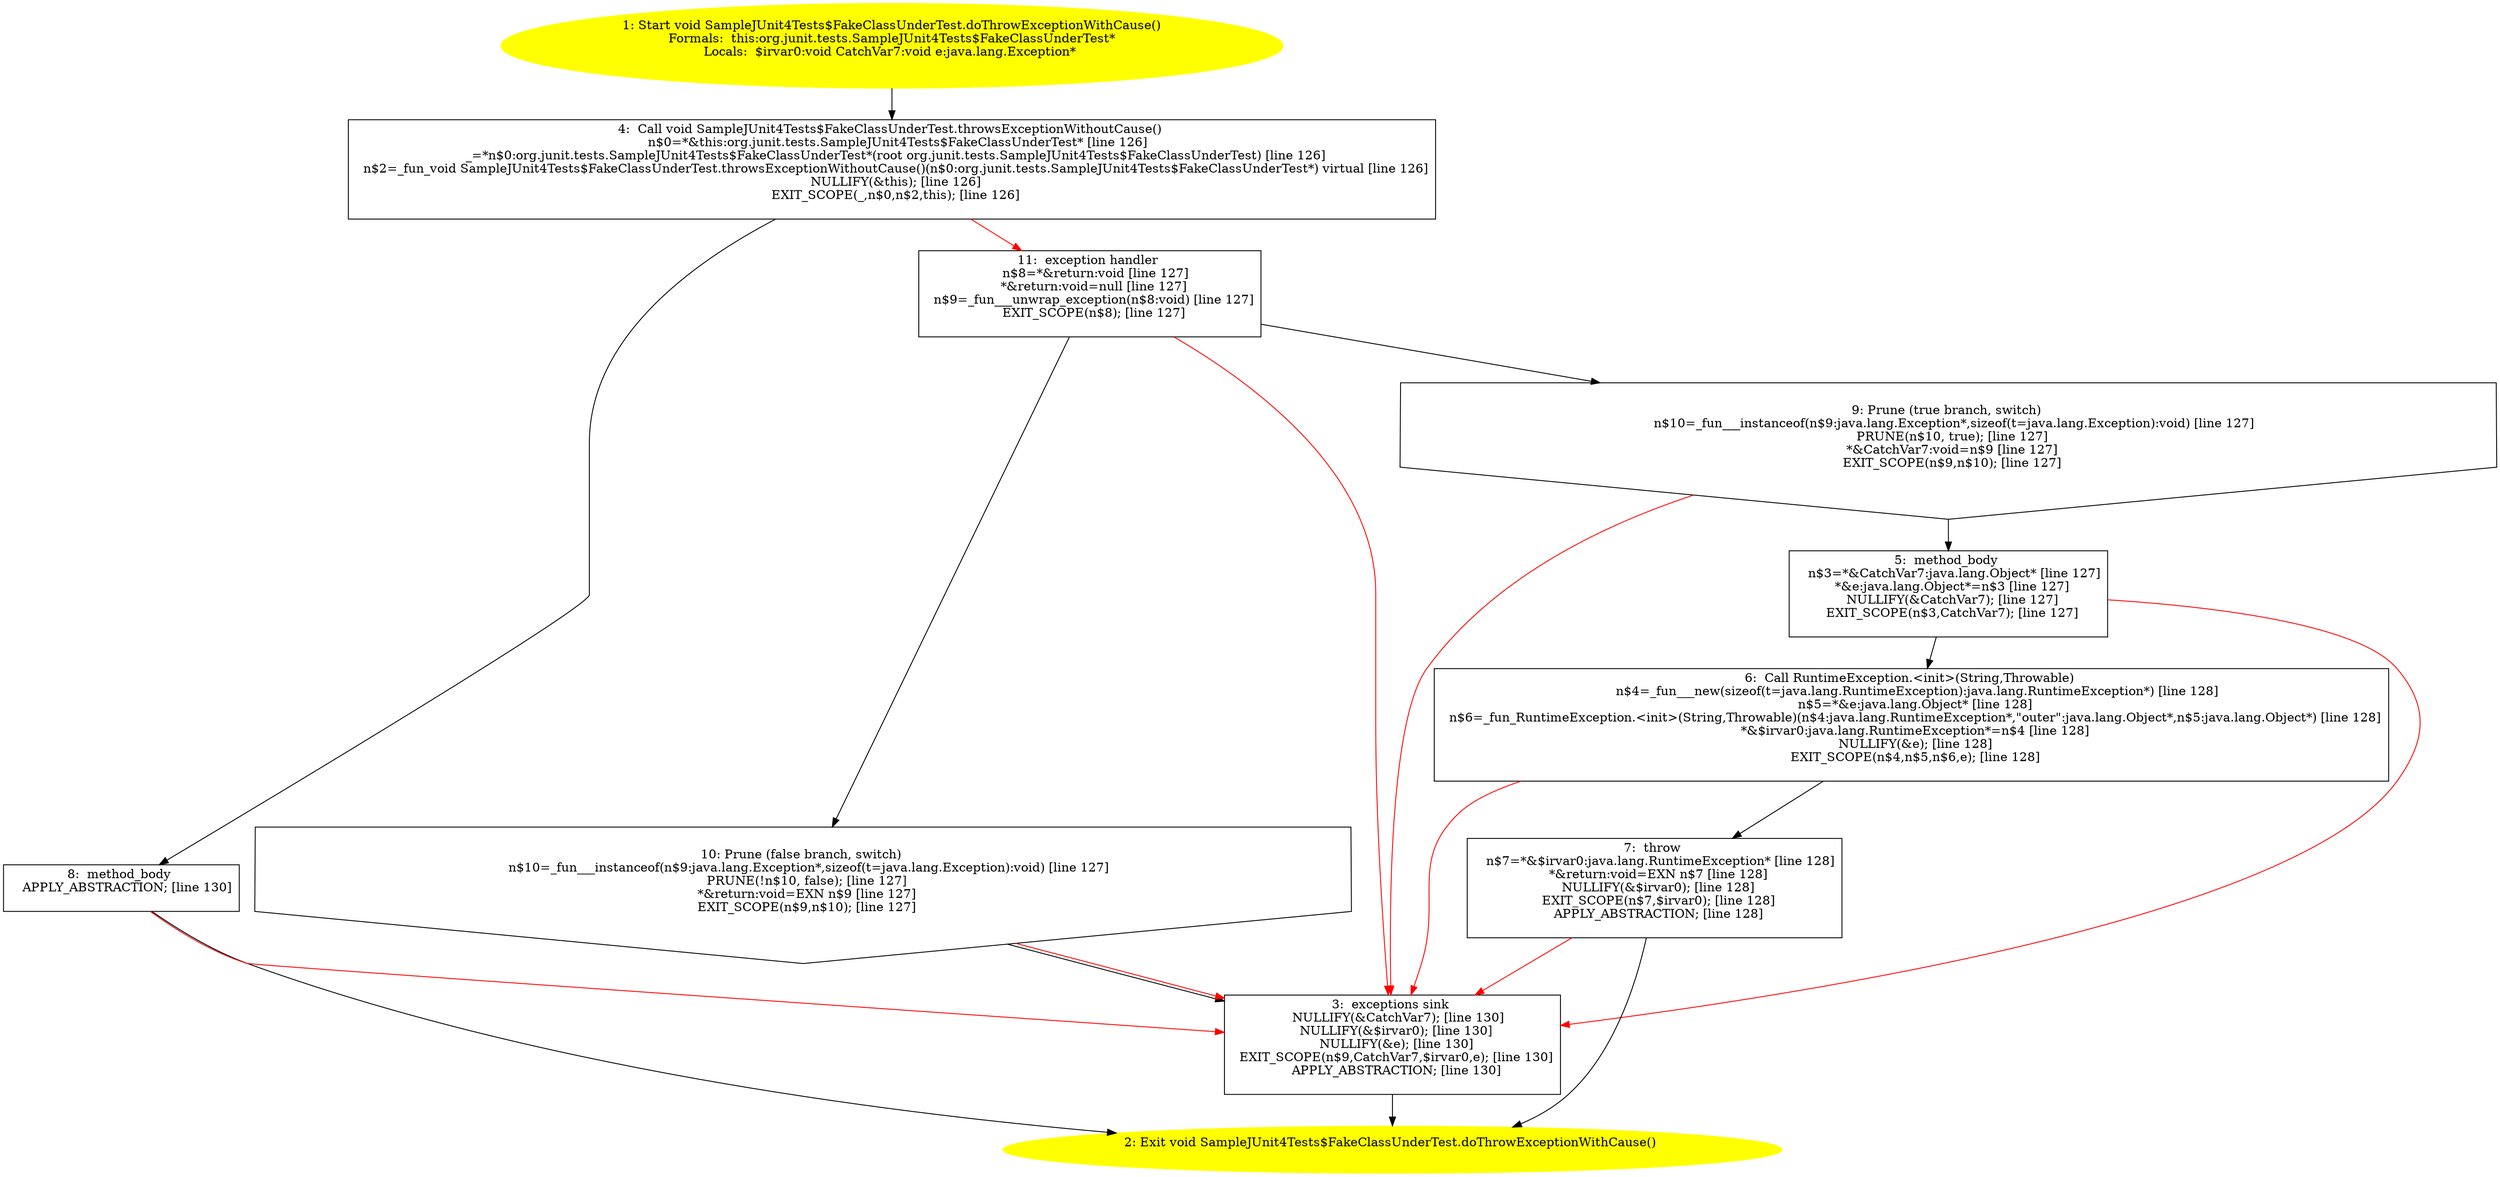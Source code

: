 /* @generated */
digraph cfg {
"org.junit.tests.SampleJUnit4Tests$FakeClassUnderTest.doThrowExceptionWithCause():void.467882f8d5be5e4fbeabd4020dd1260c_1" [label="1: Start void SampleJUnit4Tests$FakeClassUnderTest.doThrowExceptionWithCause()\nFormals:  this:org.junit.tests.SampleJUnit4Tests$FakeClassUnderTest*\nLocals:  $irvar0:void CatchVar7:void e:java.lang.Exception* \n  " color=yellow style=filled]
	

	 "org.junit.tests.SampleJUnit4Tests$FakeClassUnderTest.doThrowExceptionWithCause():void.467882f8d5be5e4fbeabd4020dd1260c_1" -> "org.junit.tests.SampleJUnit4Tests$FakeClassUnderTest.doThrowExceptionWithCause():void.467882f8d5be5e4fbeabd4020dd1260c_4" ;
"org.junit.tests.SampleJUnit4Tests$FakeClassUnderTest.doThrowExceptionWithCause():void.467882f8d5be5e4fbeabd4020dd1260c_2" [label="2: Exit void SampleJUnit4Tests$FakeClassUnderTest.doThrowExceptionWithCause() \n  " color=yellow style=filled]
	

"org.junit.tests.SampleJUnit4Tests$FakeClassUnderTest.doThrowExceptionWithCause():void.467882f8d5be5e4fbeabd4020dd1260c_3" [label="3:  exceptions sink \n   NULLIFY(&CatchVar7); [line 130]\n  NULLIFY(&$irvar0); [line 130]\n  NULLIFY(&e); [line 130]\n  EXIT_SCOPE(n$9,CatchVar7,$irvar0,e); [line 130]\n  APPLY_ABSTRACTION; [line 130]\n " shape="box"]
	

	 "org.junit.tests.SampleJUnit4Tests$FakeClassUnderTest.doThrowExceptionWithCause():void.467882f8d5be5e4fbeabd4020dd1260c_3" -> "org.junit.tests.SampleJUnit4Tests$FakeClassUnderTest.doThrowExceptionWithCause():void.467882f8d5be5e4fbeabd4020dd1260c_2" ;
"org.junit.tests.SampleJUnit4Tests$FakeClassUnderTest.doThrowExceptionWithCause():void.467882f8d5be5e4fbeabd4020dd1260c_4" [label="4:  Call void SampleJUnit4Tests$FakeClassUnderTest.throwsExceptionWithoutCause() \n   n$0=*&this:org.junit.tests.SampleJUnit4Tests$FakeClassUnderTest* [line 126]\n  _=*n$0:org.junit.tests.SampleJUnit4Tests$FakeClassUnderTest*(root org.junit.tests.SampleJUnit4Tests$FakeClassUnderTest) [line 126]\n  n$2=_fun_void SampleJUnit4Tests$FakeClassUnderTest.throwsExceptionWithoutCause()(n$0:org.junit.tests.SampleJUnit4Tests$FakeClassUnderTest*) virtual [line 126]\n  NULLIFY(&this); [line 126]\n  EXIT_SCOPE(_,n$0,n$2,this); [line 126]\n " shape="box"]
	

	 "org.junit.tests.SampleJUnit4Tests$FakeClassUnderTest.doThrowExceptionWithCause():void.467882f8d5be5e4fbeabd4020dd1260c_4" -> "org.junit.tests.SampleJUnit4Tests$FakeClassUnderTest.doThrowExceptionWithCause():void.467882f8d5be5e4fbeabd4020dd1260c_8" ;
	 "org.junit.tests.SampleJUnit4Tests$FakeClassUnderTest.doThrowExceptionWithCause():void.467882f8d5be5e4fbeabd4020dd1260c_4" -> "org.junit.tests.SampleJUnit4Tests$FakeClassUnderTest.doThrowExceptionWithCause():void.467882f8d5be5e4fbeabd4020dd1260c_11" [color="red" ];
"org.junit.tests.SampleJUnit4Tests$FakeClassUnderTest.doThrowExceptionWithCause():void.467882f8d5be5e4fbeabd4020dd1260c_5" [label="5:  method_body \n   n$3=*&CatchVar7:java.lang.Object* [line 127]\n  *&e:java.lang.Object*=n$3 [line 127]\n  NULLIFY(&CatchVar7); [line 127]\n  EXIT_SCOPE(n$3,CatchVar7); [line 127]\n " shape="box"]
	

	 "org.junit.tests.SampleJUnit4Tests$FakeClassUnderTest.doThrowExceptionWithCause():void.467882f8d5be5e4fbeabd4020dd1260c_5" -> "org.junit.tests.SampleJUnit4Tests$FakeClassUnderTest.doThrowExceptionWithCause():void.467882f8d5be5e4fbeabd4020dd1260c_6" ;
	 "org.junit.tests.SampleJUnit4Tests$FakeClassUnderTest.doThrowExceptionWithCause():void.467882f8d5be5e4fbeabd4020dd1260c_5" -> "org.junit.tests.SampleJUnit4Tests$FakeClassUnderTest.doThrowExceptionWithCause():void.467882f8d5be5e4fbeabd4020dd1260c_3" [color="red" ];
"org.junit.tests.SampleJUnit4Tests$FakeClassUnderTest.doThrowExceptionWithCause():void.467882f8d5be5e4fbeabd4020dd1260c_6" [label="6:  Call RuntimeException.<init>(String,Throwable) \n   n$4=_fun___new(sizeof(t=java.lang.RuntimeException):java.lang.RuntimeException*) [line 128]\n  n$5=*&e:java.lang.Object* [line 128]\n  n$6=_fun_RuntimeException.<init>(String,Throwable)(n$4:java.lang.RuntimeException*,\"outer\":java.lang.Object*,n$5:java.lang.Object*) [line 128]\n  *&$irvar0:java.lang.RuntimeException*=n$4 [line 128]\n  NULLIFY(&e); [line 128]\n  EXIT_SCOPE(n$4,n$5,n$6,e); [line 128]\n " shape="box"]
	

	 "org.junit.tests.SampleJUnit4Tests$FakeClassUnderTest.doThrowExceptionWithCause():void.467882f8d5be5e4fbeabd4020dd1260c_6" -> "org.junit.tests.SampleJUnit4Tests$FakeClassUnderTest.doThrowExceptionWithCause():void.467882f8d5be5e4fbeabd4020dd1260c_7" ;
	 "org.junit.tests.SampleJUnit4Tests$FakeClassUnderTest.doThrowExceptionWithCause():void.467882f8d5be5e4fbeabd4020dd1260c_6" -> "org.junit.tests.SampleJUnit4Tests$FakeClassUnderTest.doThrowExceptionWithCause():void.467882f8d5be5e4fbeabd4020dd1260c_3" [color="red" ];
"org.junit.tests.SampleJUnit4Tests$FakeClassUnderTest.doThrowExceptionWithCause():void.467882f8d5be5e4fbeabd4020dd1260c_7" [label="7:  throw \n   n$7=*&$irvar0:java.lang.RuntimeException* [line 128]\n  *&return:void=EXN n$7 [line 128]\n  NULLIFY(&$irvar0); [line 128]\n  EXIT_SCOPE(n$7,$irvar0); [line 128]\n  APPLY_ABSTRACTION; [line 128]\n " shape="box"]
	

	 "org.junit.tests.SampleJUnit4Tests$FakeClassUnderTest.doThrowExceptionWithCause():void.467882f8d5be5e4fbeabd4020dd1260c_7" -> "org.junit.tests.SampleJUnit4Tests$FakeClassUnderTest.doThrowExceptionWithCause():void.467882f8d5be5e4fbeabd4020dd1260c_2" ;
	 "org.junit.tests.SampleJUnit4Tests$FakeClassUnderTest.doThrowExceptionWithCause():void.467882f8d5be5e4fbeabd4020dd1260c_7" -> "org.junit.tests.SampleJUnit4Tests$FakeClassUnderTest.doThrowExceptionWithCause():void.467882f8d5be5e4fbeabd4020dd1260c_3" [color="red" ];
"org.junit.tests.SampleJUnit4Tests$FakeClassUnderTest.doThrowExceptionWithCause():void.467882f8d5be5e4fbeabd4020dd1260c_8" [label="8:  method_body \n   APPLY_ABSTRACTION; [line 130]\n " shape="box"]
	

	 "org.junit.tests.SampleJUnit4Tests$FakeClassUnderTest.doThrowExceptionWithCause():void.467882f8d5be5e4fbeabd4020dd1260c_8" -> "org.junit.tests.SampleJUnit4Tests$FakeClassUnderTest.doThrowExceptionWithCause():void.467882f8d5be5e4fbeabd4020dd1260c_2" ;
	 "org.junit.tests.SampleJUnit4Tests$FakeClassUnderTest.doThrowExceptionWithCause():void.467882f8d5be5e4fbeabd4020dd1260c_8" -> "org.junit.tests.SampleJUnit4Tests$FakeClassUnderTest.doThrowExceptionWithCause():void.467882f8d5be5e4fbeabd4020dd1260c_3" [color="red" ];
"org.junit.tests.SampleJUnit4Tests$FakeClassUnderTest.doThrowExceptionWithCause():void.467882f8d5be5e4fbeabd4020dd1260c_9" [label="9: Prune (true branch, switch) \n   n$10=_fun___instanceof(n$9:java.lang.Exception*,sizeof(t=java.lang.Exception):void) [line 127]\n  PRUNE(n$10, true); [line 127]\n  *&CatchVar7:void=n$9 [line 127]\n  EXIT_SCOPE(n$9,n$10); [line 127]\n " shape="invhouse"]
	

	 "org.junit.tests.SampleJUnit4Tests$FakeClassUnderTest.doThrowExceptionWithCause():void.467882f8d5be5e4fbeabd4020dd1260c_9" -> "org.junit.tests.SampleJUnit4Tests$FakeClassUnderTest.doThrowExceptionWithCause():void.467882f8d5be5e4fbeabd4020dd1260c_5" ;
	 "org.junit.tests.SampleJUnit4Tests$FakeClassUnderTest.doThrowExceptionWithCause():void.467882f8d5be5e4fbeabd4020dd1260c_9" -> "org.junit.tests.SampleJUnit4Tests$FakeClassUnderTest.doThrowExceptionWithCause():void.467882f8d5be5e4fbeabd4020dd1260c_3" [color="red" ];
"org.junit.tests.SampleJUnit4Tests$FakeClassUnderTest.doThrowExceptionWithCause():void.467882f8d5be5e4fbeabd4020dd1260c_10" [label="10: Prune (false branch, switch) \n   n$10=_fun___instanceof(n$9:java.lang.Exception*,sizeof(t=java.lang.Exception):void) [line 127]\n  PRUNE(!n$10, false); [line 127]\n  *&return:void=EXN n$9 [line 127]\n  EXIT_SCOPE(n$9,n$10); [line 127]\n " shape="invhouse"]
	

	 "org.junit.tests.SampleJUnit4Tests$FakeClassUnderTest.doThrowExceptionWithCause():void.467882f8d5be5e4fbeabd4020dd1260c_10" -> "org.junit.tests.SampleJUnit4Tests$FakeClassUnderTest.doThrowExceptionWithCause():void.467882f8d5be5e4fbeabd4020dd1260c_3" ;
	 "org.junit.tests.SampleJUnit4Tests$FakeClassUnderTest.doThrowExceptionWithCause():void.467882f8d5be5e4fbeabd4020dd1260c_10" -> "org.junit.tests.SampleJUnit4Tests$FakeClassUnderTest.doThrowExceptionWithCause():void.467882f8d5be5e4fbeabd4020dd1260c_3" [color="red" ];
"org.junit.tests.SampleJUnit4Tests$FakeClassUnderTest.doThrowExceptionWithCause():void.467882f8d5be5e4fbeabd4020dd1260c_11" [label="11:  exception handler \n   n$8=*&return:void [line 127]\n  *&return:void=null [line 127]\n  n$9=_fun___unwrap_exception(n$8:void) [line 127]\n  EXIT_SCOPE(n$8); [line 127]\n " shape="box"]
	

	 "org.junit.tests.SampleJUnit4Tests$FakeClassUnderTest.doThrowExceptionWithCause():void.467882f8d5be5e4fbeabd4020dd1260c_11" -> "org.junit.tests.SampleJUnit4Tests$FakeClassUnderTest.doThrowExceptionWithCause():void.467882f8d5be5e4fbeabd4020dd1260c_9" ;
	 "org.junit.tests.SampleJUnit4Tests$FakeClassUnderTest.doThrowExceptionWithCause():void.467882f8d5be5e4fbeabd4020dd1260c_11" -> "org.junit.tests.SampleJUnit4Tests$FakeClassUnderTest.doThrowExceptionWithCause():void.467882f8d5be5e4fbeabd4020dd1260c_10" ;
	 "org.junit.tests.SampleJUnit4Tests$FakeClassUnderTest.doThrowExceptionWithCause():void.467882f8d5be5e4fbeabd4020dd1260c_11" -> "org.junit.tests.SampleJUnit4Tests$FakeClassUnderTest.doThrowExceptionWithCause():void.467882f8d5be5e4fbeabd4020dd1260c_3" [color="red" ];
}
